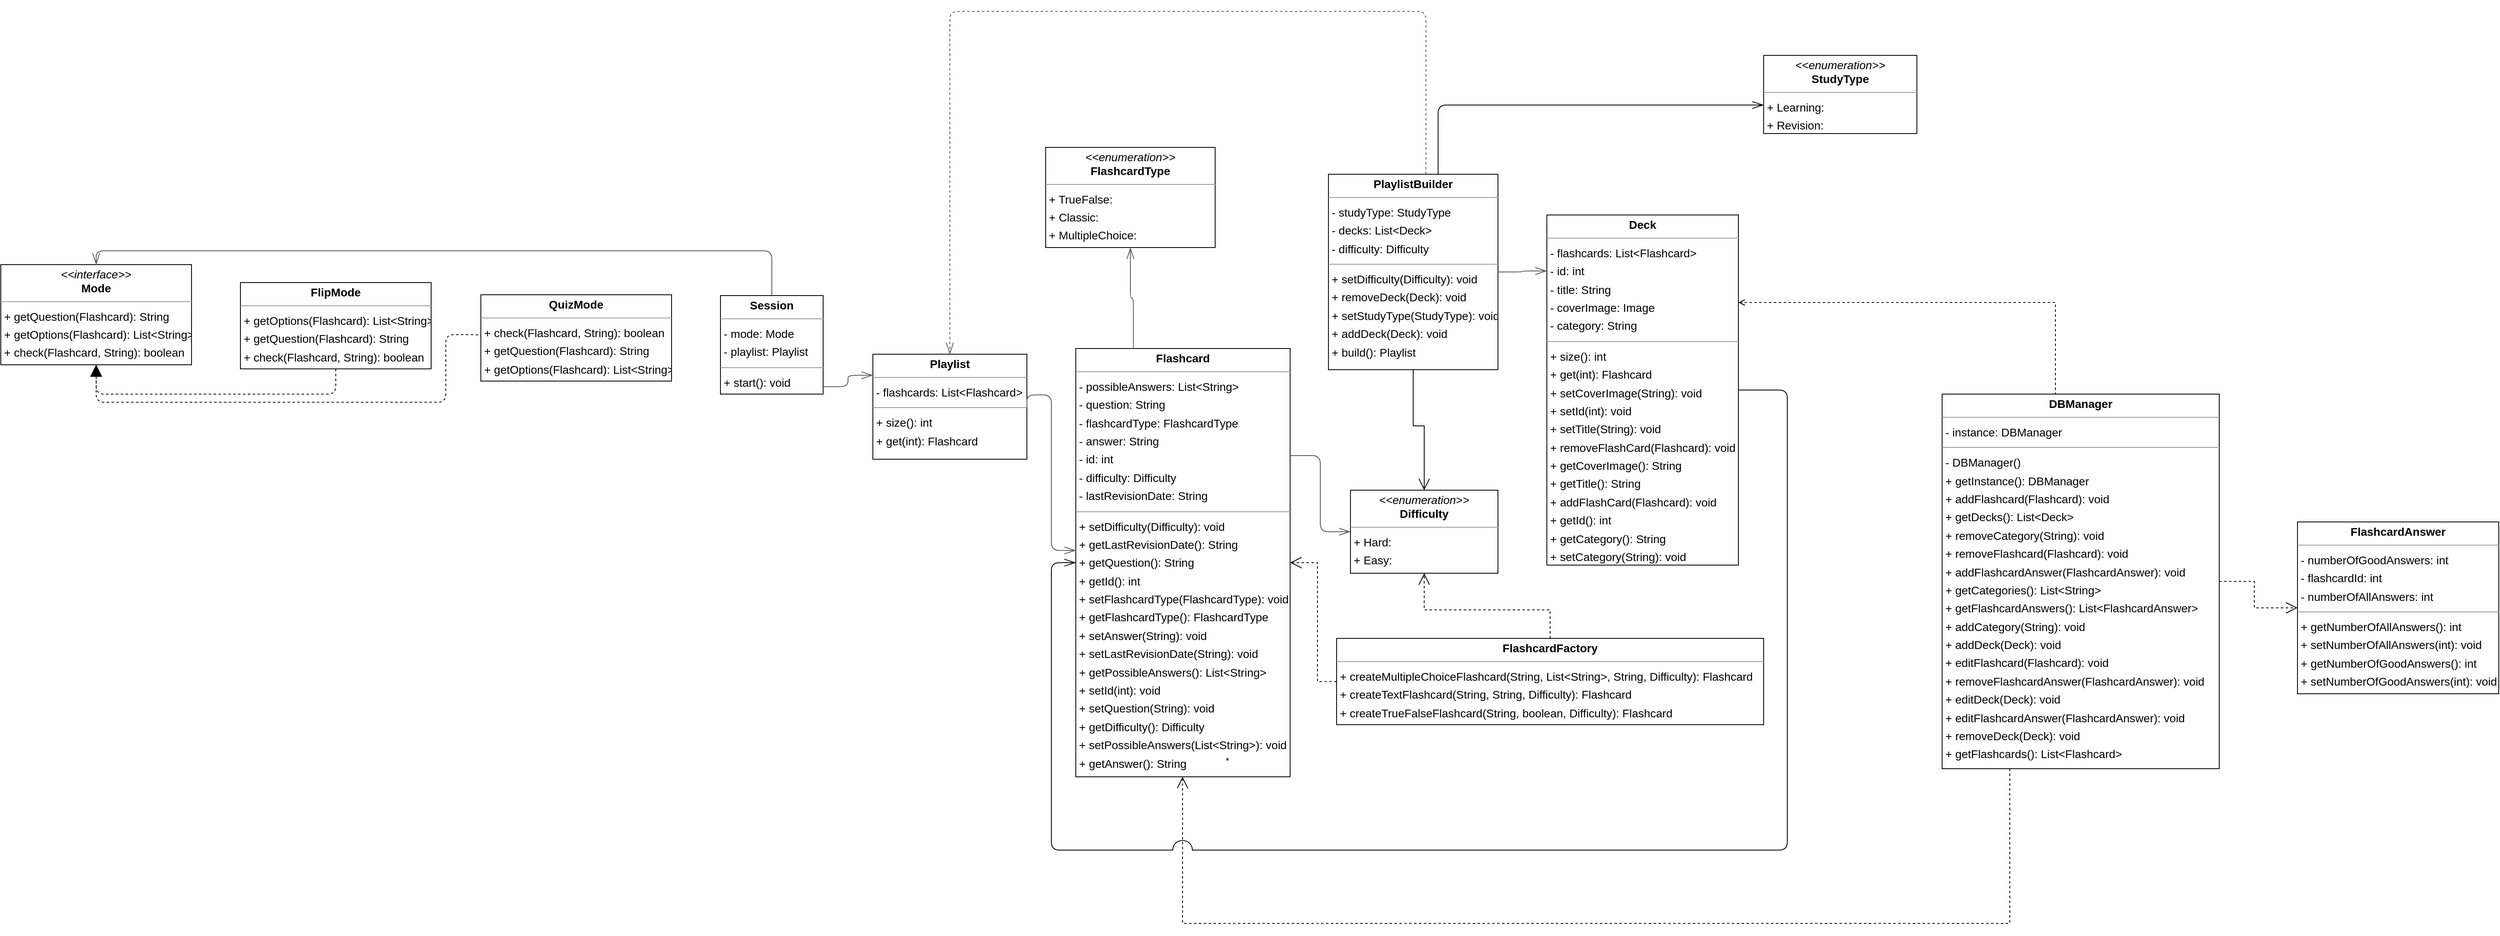 <mxfile version="21.3.7" type="device">
  <diagram id="_aku2J9CaDRdqY9cNowp" name="Strona-1">
    <mxGraphModel dx="1763" dy="1269" grid="1" gridSize="10" guides="1" tooltips="1" connect="1" arrows="1" fold="1" page="0" pageScale="1" pageWidth="827" pageHeight="1169" background="none" math="0" shadow="0">
      <root>
        <mxCell id="0" />
        <mxCell id="1" parent="0" />
        <mxCell id="oD8n439q8cryQLi9cJ61-5" style="edgeStyle=orthogonalEdgeStyle;rounded=0;orthogonalLoop=1;jettySize=auto;html=1;endArrow=open;endFill=0;endSize=12;dashed=1;" parent="1" source="hA-KMVNgMWIx6BcUmMR6-1" target="node2" edge="1">
          <mxGeometry relative="1" as="geometry">
            <mxPoint x="2446" y="558.5" as="sourcePoint" />
          </mxGeometry>
        </mxCell>
        <mxCell id="oD8n439q8cryQLi9cJ61-7" style="edgeStyle=orthogonalEdgeStyle;rounded=0;orthogonalLoop=1;jettySize=auto;html=1;exitX=0.5;exitY=0;exitDx=0;exitDy=0;entryX=1;entryY=0.25;entryDx=0;entryDy=0;endArrow=open;endFill=0;dashed=1;" parent="1" source="hA-KMVNgMWIx6BcUmMR6-1" target="node11" edge="1">
          <mxGeometry relative="1" as="geometry">
            <mxPoint x="2283" y="370" as="sourcePoint" />
            <Array as="points">
              <mxPoint x="2339" y="260" />
              <mxPoint x="2339" y="148" />
            </Array>
          </mxGeometry>
        </mxCell>
        <mxCell id="oD8n439q8cryQLi9cJ61-8" style="edgeStyle=orthogonalEdgeStyle;rounded=0;orthogonalLoop=1;jettySize=auto;html=1;endSize=12;dashed=1;endArrow=open;endFill=0;jumpStyle=arc;jumpSize=6;" parent="1" source="hA-KMVNgMWIx6BcUmMR6-1" target="node6" edge="1">
          <mxGeometry relative="1" as="geometry">
            <Array as="points">
              <mxPoint x="2283" y="910" />
              <mxPoint x="1268" y="910" />
            </Array>
            <mxPoint x="2283" y="747.0" as="sourcePoint" />
          </mxGeometry>
        </mxCell>
        <mxCell id="node11" value="&lt;p style=&quot;margin:0px;margin-top:4px;text-align:center;&quot;&gt;&lt;b&gt;Deck&lt;/b&gt;&lt;/p&gt;&lt;hr size=&quot;1&quot;&gt;&lt;p style=&quot;margin:0 0 0 4px;line-height:1.6;&quot;&gt;- flashcards: List&amp;lt;Flashcard&amp;gt;&lt;br&gt;- id: int&lt;br&gt;- title: String&lt;br&gt;- coverImage: Image&lt;/p&gt;&lt;p style=&quot;margin:0 0 0 4px;line-height:1.6;&quot;&gt;- category: String&lt;/p&gt;&lt;hr size=&quot;1&quot;&gt;&lt;p style=&quot;margin:0 0 0 4px;line-height:1.6;&quot;&gt;+ size(): int&lt;br&gt;+ get(int): Flashcard&lt;br&gt;+ setCoverImage(String): void&lt;br&gt;+ setId(int): void&lt;br&gt;+ setTitle(String): void&lt;br&gt;+ removeFlashCard(Flashcard): void&lt;br&gt;+ getCoverImage(): String&lt;br&gt;+ getTitle(): String&lt;br&gt;+ addFlashCard(Flashcard): void&lt;br&gt;+ getId(): int&lt;/p&gt;&lt;p style=&quot;margin:0 0 0 4px;line-height:1.6;&quot;&gt;+ getCategory(): String&lt;/p&gt;&lt;p style=&quot;margin:0 0 0 4px;line-height:1.6;&quot;&gt;+ setCategory(String): void&lt;/p&gt;" style="verticalAlign=top;align=left;overflow=fill;fontSize=14;fontFamily=Helvetica;html=1;rounded=0;shadow=0;comic=0;labelBackgroundColor=none;strokeWidth=1;" parent="1" vertex="1">
          <mxGeometry x="1715" y="40" width="235" height="430" as="geometry" />
        </mxCell>
        <mxCell id="node3" value="&lt;p style=&quot;margin:0px;margin-top:4px;text-align:center;&quot;&gt;&lt;i&gt;&amp;lt;&amp;lt;enumeration&amp;gt;&amp;gt;&lt;/i&gt;&lt;br/&gt;&lt;b&gt;Difficulty&lt;/b&gt;&lt;/p&gt;&lt;hr size=&quot;1&quot;/&gt;&lt;p style=&quot;margin:0 0 0 4px;line-height:1.6;&quot;&gt;+ Hard: &lt;br/&gt;+ Easy: &lt;/p&gt;&lt;hr size=&quot;1&quot;/&gt;&lt;p style=&quot;margin:0 0 0 4px;line-height:1.6;&quot;&gt;+ values(): Difficulty[]&lt;br/&gt;+ valueOf(String): Difficulty&lt;/p&gt;" style="verticalAlign=top;align=left;overflow=fill;fontSize=14;fontFamily=Helvetica;html=1;rounded=0;shadow=0;comic=0;labelBackgroundColor=none;strokeWidth=1;" parent="1" vertex="1">
          <mxGeometry x="1474" y="378" width="181" height="102" as="geometry" />
        </mxCell>
        <mxCell id="node6" value="&lt;p style=&quot;margin:0px;margin-top:4px;text-align:center;&quot;&gt;&lt;b&gt;Flashcard&lt;/b&gt;&lt;/p&gt;&lt;hr size=&quot;1&quot;/&gt;&lt;p style=&quot;margin:0 0 0 4px;line-height:1.6;&quot;&gt;- possibleAnswers: List&amp;lt;String&amp;gt;&lt;br/&gt;- question: String&lt;br/&gt;- flashcardType: FlashcardType&lt;br/&gt;- answer: String&lt;br/&gt;- id: int&lt;br/&gt;- difficulty: Difficulty&lt;br/&gt;- lastRevisionDate: String&lt;/p&gt;&lt;hr size=&quot;1&quot;/&gt;&lt;p style=&quot;margin:0 0 0 4px;line-height:1.6;&quot;&gt;+ setDifficulty(Difficulty): void&lt;br/&gt;+ getLastRevisionDate(): String&lt;br/&gt;+ getQuestion(): String&lt;br/&gt;+ getId(): int&lt;br/&gt;+ setFlashcardType(FlashcardType): void&lt;br/&gt;+ getFlashcardType(): FlashcardType&lt;br/&gt;+ setAnswer(String): void&lt;br/&gt;+ setLastRevisionDate(String): void&lt;br/&gt;+ getPossibleAnswers(): List&amp;lt;String&amp;gt;&lt;br/&gt;+ setId(int): void&lt;br/&gt;+ setQuestion(String): void&lt;br/&gt;+ getDifficulty(): Difficulty&lt;br/&gt;+ setPossibleAnswers(List&amp;lt;String&amp;gt;): void&lt;br/&gt;+ getAnswer(): String&lt;/p&gt;" style="verticalAlign=top;align=left;overflow=fill;fontSize=14;fontFamily=Helvetica;html=1;rounded=0;shadow=0;comic=0;labelBackgroundColor=none;strokeWidth=1;" parent="1" vertex="1">
          <mxGeometry x="1137" y="204" width="263" height="526" as="geometry" />
        </mxCell>
        <mxCell id="node2" value="&lt;p style=&quot;margin:0px;margin-top:4px;text-align:center;&quot;&gt;&lt;b&gt;FlashcardAnswer&lt;/b&gt;&lt;/p&gt;&lt;hr size=&quot;1&quot;/&gt;&lt;p style=&quot;margin:0 0 0 4px;line-height:1.6;&quot;&gt;- numberOfGoodAnswers: int&lt;br/&gt;- flashcardId: int&lt;br/&gt;- numberOfAllAnswers: int&lt;/p&gt;&lt;hr size=&quot;1&quot;/&gt;&lt;p style=&quot;margin:0 0 0 4px;line-height:1.6;&quot;&gt;+ getNumberOfAllAnswers(): int&lt;br/&gt;+ setNumberOfAllAnswers(int): void&lt;br/&gt;+ getNumberOfGoodAnswers(): int&lt;br/&gt;+ setNumberOfGoodAnswers(int): void&lt;/p&gt;" style="verticalAlign=top;align=left;overflow=fill;fontSize=14;fontFamily=Helvetica;html=1;rounded=0;shadow=0;comic=0;labelBackgroundColor=none;strokeWidth=1;" parent="1" vertex="1">
          <mxGeometry x="2636" y="417" width="247" height="211" as="geometry" />
        </mxCell>
        <mxCell id="oD8n439q8cryQLi9cJ61-2" style="edgeStyle=orthogonalEdgeStyle;rounded=0;orthogonalLoop=1;jettySize=auto;html=1;exitX=0.5;exitY=0;exitDx=0;exitDy=0;endSize=12;endArrow=open;endFill=0;dashed=1;" parent="1" source="node1" target="node3" edge="1">
          <mxGeometry relative="1" as="geometry" />
        </mxCell>
        <mxCell id="oD8n439q8cryQLi9cJ61-3" style="edgeStyle=orthogonalEdgeStyle;rounded=0;orthogonalLoop=1;jettySize=auto;html=1;exitX=0;exitY=0.5;exitDx=0;exitDy=0;endSize=12;endArrow=open;endFill=0;dashed=1;" parent="1" source="node1" target="node6" edge="1">
          <mxGeometry relative="1" as="geometry" />
        </mxCell>
        <mxCell id="node1" value="&lt;p style=&quot;margin:0px;margin-top:4px;text-align:center;&quot;&gt;&lt;b&gt;FlashcardFactory&lt;/b&gt;&lt;/p&gt;&lt;hr size=&quot;1&quot;/&gt;&lt;p style=&quot;margin:0 0 0 4px;line-height:1.6;&quot;&gt;+ createMultipleChoiceFlashcard(String, List&amp;lt;String&amp;gt;, String, Difficulty): Flashcard&lt;br/&gt;+ createTextFlashcard(String, String, Difficulty): Flashcard&lt;br/&gt;+ createTrueFalseFlashcard(String, boolean, Difficulty): Flashcard&lt;/p&gt;" style="verticalAlign=top;align=left;overflow=fill;fontSize=14;fontFamily=Helvetica;html=1;rounded=0;shadow=0;comic=0;labelBackgroundColor=none;strokeWidth=1;" parent="1" vertex="1">
          <mxGeometry x="1457" y="560" width="524" height="106" as="geometry" />
        </mxCell>
        <mxCell id="node9" value="&lt;p style=&quot;margin:0px;margin-top:4px;text-align:center;&quot;&gt;&lt;i&gt;&amp;lt;&amp;lt;enumeration&amp;gt;&amp;gt;&lt;/i&gt;&lt;br/&gt;&lt;b&gt;FlashcardType&lt;/b&gt;&lt;/p&gt;&lt;hr size=&quot;1&quot;/&gt;&lt;p style=&quot;margin:0 0 0 4px;line-height:1.6;&quot;&gt;+ TrueFalse: &lt;br/&gt;+ Classic: &lt;br/&gt;+ MultipleChoice: &lt;/p&gt;&lt;hr size=&quot;1&quot;/&gt;&lt;p style=&quot;margin:0 0 0 4px;line-height:1.6;&quot;&gt;+ values(): FlashcardType[]&lt;br/&gt;+ valueOf(String): FlashcardType&lt;/p&gt;" style="verticalAlign=top;align=left;overflow=fill;fontSize=14;fontFamily=Helvetica;html=1;rounded=0;shadow=0;comic=0;labelBackgroundColor=none;strokeWidth=1;" parent="1" vertex="1">
          <mxGeometry x="1100" y="-43" width="208" height="123" as="geometry" />
        </mxCell>
        <mxCell id="node0" value="&lt;p style=&quot;margin:0px;margin-top:4px;text-align:center;&quot;&gt;&lt;b&gt;FlipMode&lt;/b&gt;&lt;/p&gt;&lt;hr size=&quot;1&quot;/&gt;&lt;p style=&quot;margin:0 0 0 4px;line-height:1.6;&quot;&gt;+ getOptions(Flashcard): List&amp;lt;String&amp;gt;&lt;br/&gt;+ getQuestion(Flashcard): String&lt;br/&gt;+ check(Flashcard, String): boolean&lt;/p&gt;" style="verticalAlign=top;align=left;overflow=fill;fontSize=14;fontFamily=Helvetica;html=1;rounded=0;shadow=0;comic=0;labelBackgroundColor=none;strokeWidth=1;" parent="1" vertex="1">
          <mxGeometry x="112" y="123" width="234" height="106" as="geometry" />
        </mxCell>
        <mxCell id="node4" value="&lt;p style=&quot;margin:0px;margin-top:4px;text-align:center;&quot;&gt;&lt;i&gt;&amp;lt;&amp;lt;interface&amp;gt;&amp;gt;&lt;/i&gt;&lt;br/&gt;&lt;b&gt;Mode&lt;/b&gt;&lt;/p&gt;&lt;hr size=&quot;1&quot;/&gt;&lt;p style=&quot;margin:0 0 0 4px;line-height:1.6;&quot;&gt;+ getQuestion(Flashcard): String&lt;br/&gt;+ getOptions(Flashcard): List&amp;lt;String&amp;gt;&lt;br/&gt;+ check(Flashcard, String): boolean&lt;/p&gt;" style="verticalAlign=top;align=left;overflow=fill;fontSize=14;fontFamily=Helvetica;html=1;rounded=0;shadow=0;comic=0;labelBackgroundColor=none;strokeWidth=1;" parent="1" vertex="1">
          <mxGeometry x="-182" y="101" width="234" height="123" as="geometry" />
        </mxCell>
        <mxCell id="node5" value="&lt;p style=&quot;margin:0px;margin-top:4px;text-align:center;&quot;&gt;&lt;b&gt;Playlist&lt;/b&gt;&lt;/p&gt;&lt;hr size=&quot;1&quot;/&gt;&lt;p style=&quot;margin:0 0 0 4px;line-height:1.6;&quot;&gt;- flashcards: List&amp;lt;Flashcard&amp;gt;&lt;/p&gt;&lt;hr size=&quot;1&quot;/&gt;&lt;p style=&quot;margin:0 0 0 4px;line-height:1.6;&quot;&gt;+ size(): int&lt;br/&gt;+ get(int): Flashcard&lt;/p&gt;" style="verticalAlign=top;align=left;overflow=fill;fontSize=14;fontFamily=Helvetica;html=1;rounded=0;shadow=0;comic=0;labelBackgroundColor=none;strokeWidth=1;" parent="1" vertex="1">
          <mxGeometry x="888" y="211" width="189" height="129" as="geometry" />
        </mxCell>
        <mxCell id="oD8n439q8cryQLi9cJ61-1" style="edgeStyle=orthogonalEdgeStyle;rounded=0;orthogonalLoop=1;jettySize=auto;html=1;exitX=0.5;exitY=1;exitDx=0;exitDy=0;strokeColor=#000000;endArrow=open;endFill=0;endSize=12;" parent="1" source="node13" target="node3" edge="1">
          <mxGeometry relative="1" as="geometry" />
        </mxCell>
        <mxCell id="node13" value="&lt;p style=&quot;margin:0px;margin-top:4px;text-align:center;&quot;&gt;&lt;b&gt;PlaylistBuilder&lt;/b&gt;&lt;/p&gt;&lt;hr size=&quot;1&quot;/&gt;&lt;p style=&quot;margin:0 0 0 4px;line-height:1.6;&quot;&gt;- studyType: StudyType&lt;br/&gt;- decks: List&amp;lt;Deck&amp;gt;&lt;br/&gt;- difficulty: Difficulty&lt;/p&gt;&lt;hr size=&quot;1&quot;/&gt;&lt;p style=&quot;margin:0 0 0 4px;line-height:1.6;&quot;&gt;+ setDifficulty(Difficulty): void&lt;br/&gt;+ removeDeck(Deck): void&lt;br/&gt;+ setStudyType(StudyType): void&lt;br/&gt;+ addDeck(Deck): void&lt;br/&gt;+ build(): Playlist&lt;/p&gt;" style="verticalAlign=top;align=left;overflow=fill;fontSize=14;fontFamily=Helvetica;html=1;rounded=0;shadow=0;comic=0;labelBackgroundColor=none;strokeWidth=1;" parent="1" vertex="1">
          <mxGeometry x="1447" y="-10" width="208" height="240" as="geometry" />
        </mxCell>
        <mxCell id="node8" value="&lt;p style=&quot;margin:0px;margin-top:4px;text-align:center;&quot;&gt;&lt;b&gt;QuizMode&lt;/b&gt;&lt;/p&gt;&lt;hr size=&quot;1&quot;/&gt;&lt;p style=&quot;margin:0 0 0 4px;line-height:1.6;&quot;&gt;+ check(Flashcard, String): boolean&lt;br/&gt;+ getQuestion(Flashcard): String&lt;br/&gt;+ getOptions(Flashcard): List&amp;lt;String&amp;gt;&lt;/p&gt;" style="verticalAlign=top;align=left;overflow=fill;fontSize=14;fontFamily=Helvetica;html=1;rounded=0;shadow=0;comic=0;labelBackgroundColor=none;strokeWidth=1;" parent="1" vertex="1">
          <mxGeometry x="407" y="138" width="234" height="106" as="geometry" />
        </mxCell>
        <mxCell id="node10" value="&lt;p style=&quot;margin:0px;margin-top:4px;text-align:center;&quot;&gt;&lt;b&gt;Session&lt;/b&gt;&lt;/p&gt;&lt;hr size=&quot;1&quot;/&gt;&lt;p style=&quot;margin:0 0 0 4px;line-height:1.6;&quot;&gt;- mode: Mode&lt;br/&gt;- playlist: Playlist&lt;/p&gt;&lt;hr size=&quot;1&quot;/&gt;&lt;p style=&quot;margin:0 0 0 4px;line-height:1.6;&quot;&gt;+ start(): void&lt;/p&gt;" style="verticalAlign=top;align=left;overflow=fill;fontSize=14;fontFamily=Helvetica;html=1;rounded=0;shadow=0;comic=0;labelBackgroundColor=none;strokeWidth=1;" parent="1" vertex="1">
          <mxGeometry x="701" y="139" width="126" height="121" as="geometry" />
        </mxCell>
        <mxCell id="node7" value="&lt;p style=&quot;margin:0px;margin-top:4px;text-align:center;&quot;&gt;&lt;i&gt;&amp;lt;&amp;lt;enumeration&amp;gt;&amp;gt;&lt;/i&gt;&lt;br/&gt;&lt;b&gt;StudyType&lt;/b&gt;&lt;/p&gt;&lt;hr size=&quot;1&quot;/&gt;&lt;p style=&quot;margin:0 0 0 4px;line-height:1.6;&quot;&gt;+ Learning: &lt;br/&gt;+ Revision: &lt;/p&gt;&lt;hr size=&quot;1&quot;/&gt;&lt;p style=&quot;margin:0 0 0 4px;line-height:1.6;&quot;&gt;+ values(): StudyType[]&lt;br/&gt;+ valueOf(String): StudyType&lt;/p&gt;" style="verticalAlign=top;align=left;overflow=fill;fontSize=14;fontFamily=Helvetica;html=1;rounded=0;shadow=0;comic=0;labelBackgroundColor=none;strokeWidth=1;" parent="1" vertex="1">
          <mxGeometry x="1981" y="-156" width="188" height="96" as="geometry" />
        </mxCell>
        <mxCell id="edge5" value="" style="html=1;rounded=1;edgeStyle=orthogonalEdgeStyle;dashed=0;startArrow=diamondThinstartSize=12;endArrow=openThin;endSize=12;strokeColor=#000000;exitX=1;exitY=0.5;exitDx=0;exitDy=0;entryX=0.000;entryY=0.500;entryDx=0;entryDy=0;jumpStyle=arc;jumpSize=24;" parent="1" source="node11" target="node6" edge="1">
          <mxGeometry width="50" height="50" relative="1" as="geometry">
            <Array as="points">
              <mxPoint x="2010" y="255" />
              <mxPoint x="2010" y="820" />
              <mxPoint x="1107" y="820" />
              <mxPoint x="1107" y="467" />
            </Array>
          </mxGeometry>
        </mxCell>
        <mxCell id="label34" value="*" style="edgeLabel;resizable=0;html=1;align=left;verticalAlign=top;strokeColor=default;" parent="edge5" vertex="1" connectable="0">
          <mxGeometry x="1319" y="697" as="geometry" />
        </mxCell>
        <mxCell id="edge2" value="" style="html=1;rounded=1;edgeStyle=orthogonalEdgeStyle;dashed=0;startArrow=diamondThinstartSize=12;endArrow=openThin;endSize=12;strokeColor=#595959;exitX=1;exitY=0.25;exitDx=0;exitDy=0;" parent="1" source="node6" target="node3" edge="1">
          <mxGeometry width="50" height="50" relative="1" as="geometry" />
        </mxCell>
        <mxCell id="edge9" value="" style="html=1;rounded=1;edgeStyle=orthogonalEdgeStyle;dashed=0;startArrow=diamondThinstartSize=12;endArrow=openThin;endSize=12;strokeColor=#595959;exitX=0.269;exitY=0.000;exitDx=0;exitDy=0;entryX=0.500;entryY=1.000;entryDx=0;entryDy=0;" parent="1" source="node6" target="node9" edge="1">
          <mxGeometry width="50" height="50" relative="1" as="geometry">
            <Array as="points" />
          </mxGeometry>
        </mxCell>
        <mxCell id="edge1" value="" style="html=1;rounded=1;edgeStyle=orthogonalEdgeStyle;dashed=1;startArrow=none;endArrow=block;endSize=12;strokeColor=#000000;exitX=0.500;exitY=1.000;exitDx=0;exitDy=0;entryX=0.500;entryY=1.000;entryDx=0;entryDy=0;" parent="1" source="node0" target="node4" edge="1">
          <mxGeometry width="50" height="50" relative="1" as="geometry">
            <Array as="points">
              <mxPoint x="229" y="260" />
              <mxPoint x="-65" y="260" />
            </Array>
          </mxGeometry>
        </mxCell>
        <mxCell id="edge8" value="" style="html=1;rounded=1;edgeStyle=orthogonalEdgeStyle;dashed=0;startArrow=diamondThinstartSize=12;endArrow=openThin;endSize=12;strokeColor=#595959;exitX=1.000;exitY=0.500;exitDx=0;exitDy=0;" parent="1" source="node5" target="node6" edge="1">
          <mxGeometry width="50" height="50" relative="1" as="geometry">
            <Array as="points">
              <mxPoint x="1077" y="261" />
              <mxPoint x="1107" y="261" />
              <mxPoint x="1107" y="452" />
            </Array>
          </mxGeometry>
        </mxCell>
        <mxCell id="edge6" value="" style="html=1;rounded=1;edgeStyle=orthogonalEdgeStyle;dashed=0;startArrow=diamondThinstartSize=12;endArrow=openThin;endSize=12;strokeColor=#595959;exitX=1.000;exitY=0.500;exitDx=0;exitDy=0;entryX=0.000;entryY=0.160;entryDx=0;entryDy=0;" parent="1" source="node13" target="node11" edge="1">
          <mxGeometry width="50" height="50" relative="1" as="geometry">
            <Array as="points" />
          </mxGeometry>
        </mxCell>
        <mxCell id="edge10" value="" style="html=1;rounded=1;edgeStyle=orthogonalEdgeStyle;dashed=1;startArrow=none;endArrow=openThin;endSize=12;strokeColor=#595959;exitX=0.575;exitY=0.000;exitDx=0;exitDy=0;entryX=0.500;entryY=0.000;entryDx=0;entryDy=0;" parent="1" source="node13" target="node5" edge="1">
          <mxGeometry width="50" height="50" relative="1" as="geometry">
            <Array as="points">
              <mxPoint x="1567" y="-210" />
              <mxPoint x="982" y="-210" />
            </Array>
          </mxGeometry>
        </mxCell>
        <mxCell id="edge11" value="" style="html=1;rounded=1;edgeStyle=orthogonalEdgeStyle;dashed=0;startArrow=diamondThinstartSize=12;endArrow=openThin;endSize=12;strokeColor=#000000;exitX=0.647;exitY=0.000;exitDx=0;exitDy=0;" parent="1" source="node13" target="node7" edge="1">
          <mxGeometry width="50" height="50" relative="1" as="geometry">
            <Array as="points">
              <mxPoint x="1582" y="-95" />
            </Array>
          </mxGeometry>
        </mxCell>
        <mxCell id="edge0" value="" style="html=1;rounded=1;edgeStyle=orthogonalEdgeStyle;dashed=1;startArrow=none;endArrow=block;endSize=12;strokeColor=#000000;exitX=0.000;exitY=0.500;exitDx=0;exitDy=0;entryX=0.500;entryY=1.000;entryDx=0;entryDy=0;" parent="1" source="node8" target="node4" edge="1">
          <mxGeometry width="50" height="50" relative="1" as="geometry">
            <Array as="points">
              <mxPoint x="407" y="187" />
              <mxPoint x="364" y="187" />
              <mxPoint x="364" y="270" />
              <mxPoint x="-65" y="270" />
            </Array>
          </mxGeometry>
        </mxCell>
        <mxCell id="edge3" value="" style="html=1;rounded=1;edgeStyle=orthogonalEdgeStyle;dashed=0;startArrow=diamondThinstartSize=12;endArrow=openThin;endSize=12;strokeColor=#595959;exitX=0.500;exitY=0.000;exitDx=0;exitDy=0;entryX=0.500;entryY=0.000;entryDx=0;entryDy=0;" parent="1" source="node10" target="node4" edge="1">
          <mxGeometry width="50" height="50" relative="1" as="geometry">
            <Array as="points">
              <mxPoint x="764" y="84" />
              <mxPoint x="-65" y="84" />
            </Array>
          </mxGeometry>
        </mxCell>
        <mxCell id="edge7" value="" style="html=1;rounded=1;edgeStyle=orthogonalEdgeStyle;dashed=0;startArrow=diamondThinstartSize=12;endArrow=openThin;endSize=12;strokeColor=#595959;exitX=1.000;exitY=0.925;exitDx=0;exitDy=0;entryX=0.000;entryY=0.201;entryDx=0;entryDy=0;" parent="1" source="node10" target="node5" edge="1">
          <mxGeometry width="50" height="50" relative="1" as="geometry">
            <Array as="points" />
          </mxGeometry>
        </mxCell>
        <mxCell id="hA-KMVNgMWIx6BcUmMR6-1" value="&lt;p style=&quot;margin:0px;margin-top:4px;text-align:center;&quot;&gt;&lt;b style=&quot;border-color: var(--border-color);&quot;&gt;DBManager&lt;/b&gt;&lt;br&gt;&lt;/p&gt;&lt;hr size=&quot;1&quot;&gt;&lt;p style=&quot;margin:0 0 0 4px;line-height:1.6;&quot;&gt;- instance: DBManager&lt;br&gt;&lt;/p&gt;&lt;hr style=&quot;border-color: var(--border-color);&quot; size=&quot;1&quot;&gt;&lt;p style=&quot;border-color: var(--border-color); margin: 0px 0px 0px 4px; line-height: 1.6;&quot;&gt;- DBManager()&lt;/p&gt;&lt;p style=&quot;border-color: var(--border-color); margin: 0px 0px 0px 4px; line-height: 1.6;&quot;&gt;+ getInstance(): DBManager&lt;/p&gt;&lt;p style=&quot;border-color: var(--border-color); margin: 0px 0px 0px 4px; line-height: 1.6;&quot;&gt;+ addFlashcard(Flashcard): void&lt;br style=&quot;border-color: var(--border-color);&quot;&gt;+ getDecks(): List&amp;lt;Deck&amp;gt;&lt;br style=&quot;border-color: var(--border-color);&quot;&gt;+ removeCategory(String): void&lt;br style=&quot;border-color: var(--border-color);&quot;&gt;+ removeFlashcard(Flashcard): void&lt;br style=&quot;border-color: var(--border-color);&quot;&gt;+ addFlashcardAnswer(FlashcardAnswer): void&lt;br style=&quot;border-color: var(--border-color);&quot;&gt;+ getCategories(): List&amp;lt;String&amp;gt;&lt;br style=&quot;border-color: var(--border-color);&quot;&gt;+ getFlashcardAnswers(): List&amp;lt;FlashcardAnswer&amp;gt;&lt;br style=&quot;border-color: var(--border-color);&quot;&gt;+ addCategory(String): void&lt;br style=&quot;border-color: var(--border-color);&quot;&gt;+ addDeck(Deck): void&lt;br style=&quot;border-color: var(--border-color);&quot;&gt;+ editFlashcard(Flashcard): void&lt;br style=&quot;border-color: var(--border-color);&quot;&gt;+ removeFlashcardAnswer(FlashcardAnswer): void&lt;br style=&quot;border-color: var(--border-color);&quot;&gt;+ editDeck(Deck): void&lt;br style=&quot;border-color: var(--border-color);&quot;&gt;+ editFlashcardAnswer(FlashcardAnswer): void&lt;br style=&quot;border-color: var(--border-color);&quot;&gt;+ removeDeck(Deck): void&lt;br style=&quot;border-color: var(--border-color);&quot;&gt;+ getFlashcards(): List&amp;lt;Flashcard&amp;gt;&lt;/p&gt;" style="verticalAlign=top;align=left;overflow=fill;fontSize=14;fontFamily=Helvetica;html=1;rounded=0;shadow=0;comic=0;labelBackgroundColor=none;strokeWidth=1;" vertex="1" parent="1">
          <mxGeometry x="2200" y="260" width="340" height="460" as="geometry" />
        </mxCell>
      </root>
    </mxGraphModel>
  </diagram>
</mxfile>
